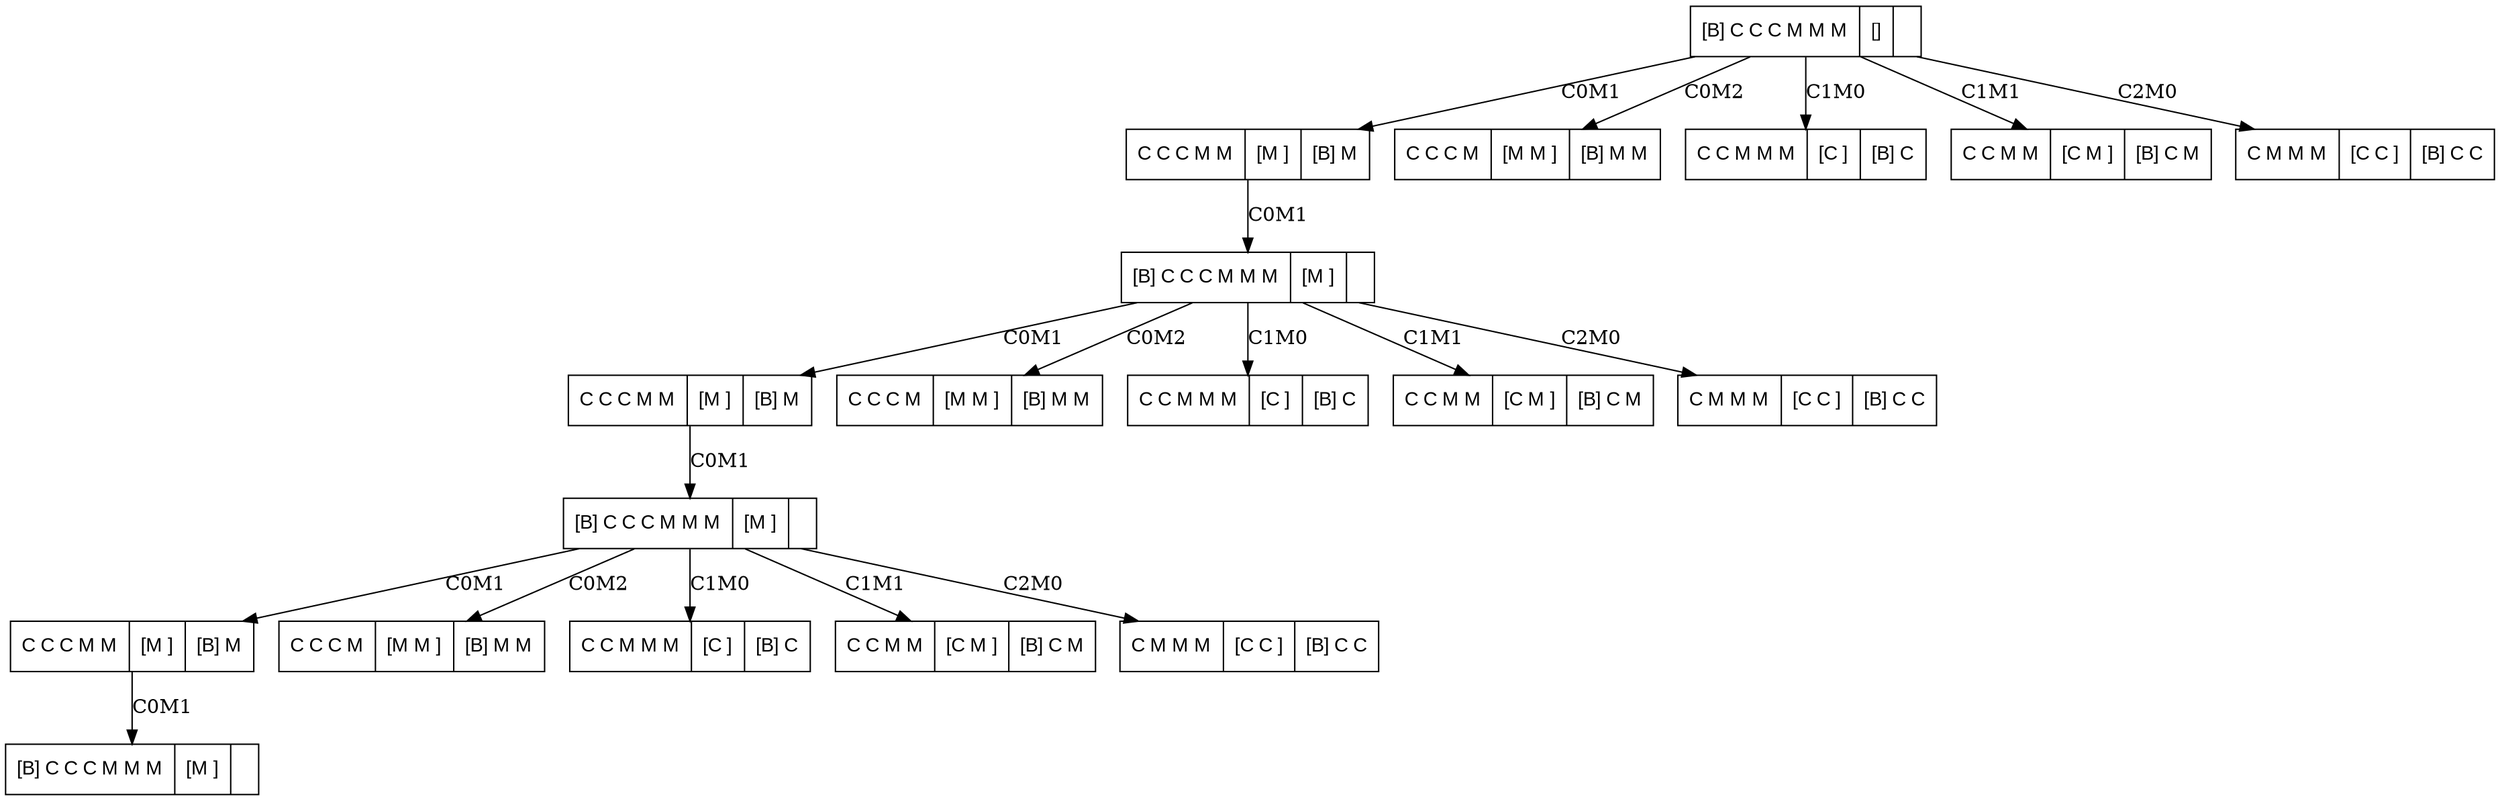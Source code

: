 digraph G {
 node [shape=record fontname=Arial];
v0 ->v1  [label=C0M1];
v0 ->v2  [label=C0M2];
v0 ->v10  [label=C1M0];
v0 ->v11  [label=C1M1];
v0 ->v20  [label=C2M0];
v1 ->v101  [label=C0M1];
v101 ->v10101  [label=C0M1];
v101 ->v10102  [label=C0M2];
v101 ->v10110  [label=C1M0];
v101 ->v10111  [label=C1M1];
v101 ->v10120  [label=C2M0];
v10101 ->v1010101  [label=C0M1];
v1010101 ->v101010101  [label=C0M1];
v1010101 ->v101010102  [label=C0M2];
v1010101 ->v101010110  [label=C1M0];
v1010101 ->v101010111  [label=C1M1];
v1010101 ->v101010120  [label=C2M0];
v101010101 ->v10101010101  [label=C0M1];
v0 [label="[B] C C C M M M  |       []      | "]
v1 [label="C C C M M  |       [M ]      | [B] M "]
v2 [label="C C C M  |       [M M ]      | [B] M M "]
v10 [label="C C M M M  |       [C ]      | [B] C "]
v11 [label="C C M M  |       [C M ]      | [B] C M "]
v20 [label="C M M M  |       [C C ]      | [B] C C "]
v101 [label="[B] C C C M M M  |       [M ]      | "]
v10101 [label="C C C M M  |       [M ]      | [B] M "]
v10102 [label="C C C M  |       [M M ]      | [B] M M "]
v10110 [label="C C M M M  |       [C ]      | [B] C "]
v10111 [label="C C M M  |       [C M ]      | [B] C M "]
v10120 [label="C M M M  |       [C C ]      | [B] C C "]
v1010101 [label="[B] C C C M M M  |       [M ]      | "]
v101010101 [label="C C C M M  |       [M ]      | [B] M "]
v101010102 [label="C C C M  |       [M M ]      | [B] M M "]
v101010110 [label="C C M M M  |       [C ]      | [B] C "]
v101010111 [label="C C M M  |       [C M ]      | [B] C M "]
v101010120 [label="C M M M  |       [C C ]      | [B] C C "]
v10101010101 [label="[B] C C C M M M  |       [M ]      | "]
}
